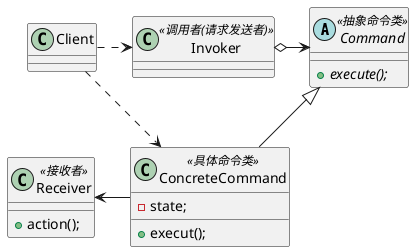@startuml

abstract class Command<<抽象命令类>>{
+{abstract} execute();
}

class ConcreteCommand<<具体命令类>>{
-state;
+execut();
}
class Invoker<<调用者(请求发送者)>>{

}
class Receiver<<接收者>>{
+action();
}

ConcreteCommand -up-|>Command

ConcreteCommand -left->Receiver

Invoker o-right->Command
Client .right.>Invoker
Client .right.>ConcreteCommand


@enduml